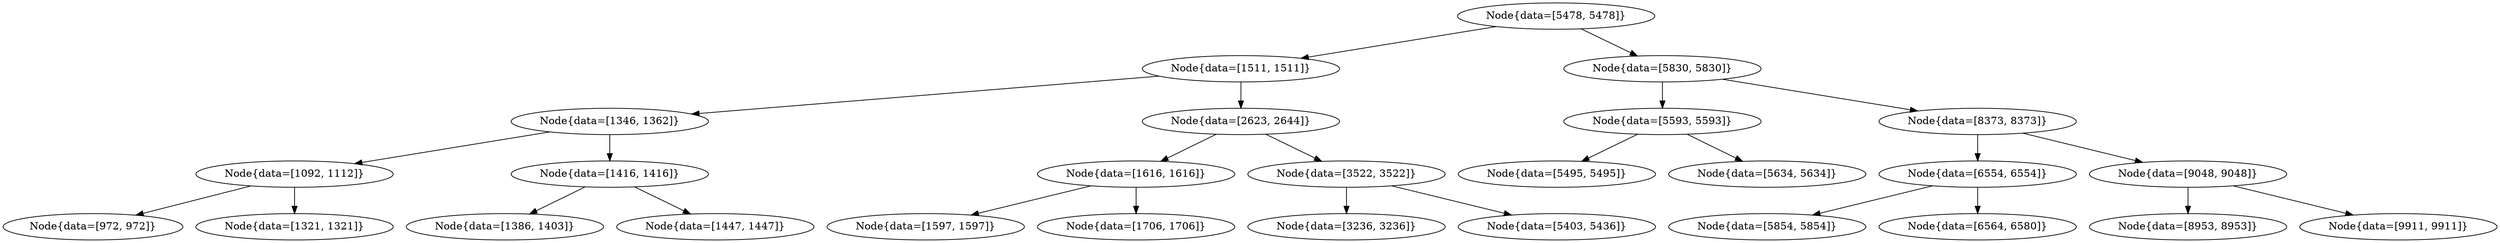 digraph G{
335580595 [label="Node{data=[5478, 5478]}"]
335580595 -> 2024240125
2024240125 [label="Node{data=[1511, 1511]}"]
2024240125 -> 1472216456
1472216456 [label="Node{data=[1346, 1362]}"]
1472216456 -> 380274260
380274260 [label="Node{data=[1092, 1112]}"]
380274260 -> 114818087
114818087 [label="Node{data=[972, 972]}"]
380274260 -> 1168924571
1168924571 [label="Node{data=[1321, 1321]}"]
1472216456 -> 324404955
324404955 [label="Node{data=[1416, 1416]}"]
324404955 -> 1368173251
1368173251 [label="Node{data=[1386, 1403]}"]
324404955 -> 1745043985
1745043985 [label="Node{data=[1447, 1447]}"]
2024240125 -> 1333041165
1333041165 [label="Node{data=[2623, 2644]}"]
1333041165 -> 1815556070
1815556070 [label="Node{data=[1616, 1616]}"]
1815556070 -> 1482246673
1482246673 [label="Node{data=[1597, 1597]}"]
1815556070 -> 708348097
708348097 [label="Node{data=[1706, 1706]}"]
1333041165 -> 1097324923
1097324923 [label="Node{data=[3522, 3522]}"]
1097324923 -> 351962798
351962798 [label="Node{data=[3236, 3236]}"]
1097324923 -> 115433442
115433442 [label="Node{data=[5403, 5436]}"]
335580595 -> 1760670079
1760670079 [label="Node{data=[5830, 5830]}"]
1760670079 -> 388104475
388104475 [label="Node{data=[5593, 5593]}"]
388104475 -> 1470966439
1470966439 [label="Node{data=[5495, 5495]}"]
388104475 -> 1530880511
1530880511 [label="Node{data=[5634, 5634]}"]
1760670079 -> 1042307502
1042307502 [label="Node{data=[8373, 8373]}"]
1042307502 -> 965586344
965586344 [label="Node{data=[6554, 6554]}"]
965586344 -> 130764844
130764844 [label="Node{data=[5854, 5854]}"]
965586344 -> 660339123
660339123 [label="Node{data=[6564, 6580]}"]
1042307502 -> 462039519
462039519 [label="Node{data=[9048, 9048]}"]
462039519 -> 1337866219
1337866219 [label="Node{data=[8953, 8953]}"]
462039519 -> 313082880
313082880 [label="Node{data=[9911, 9911]}"]
}